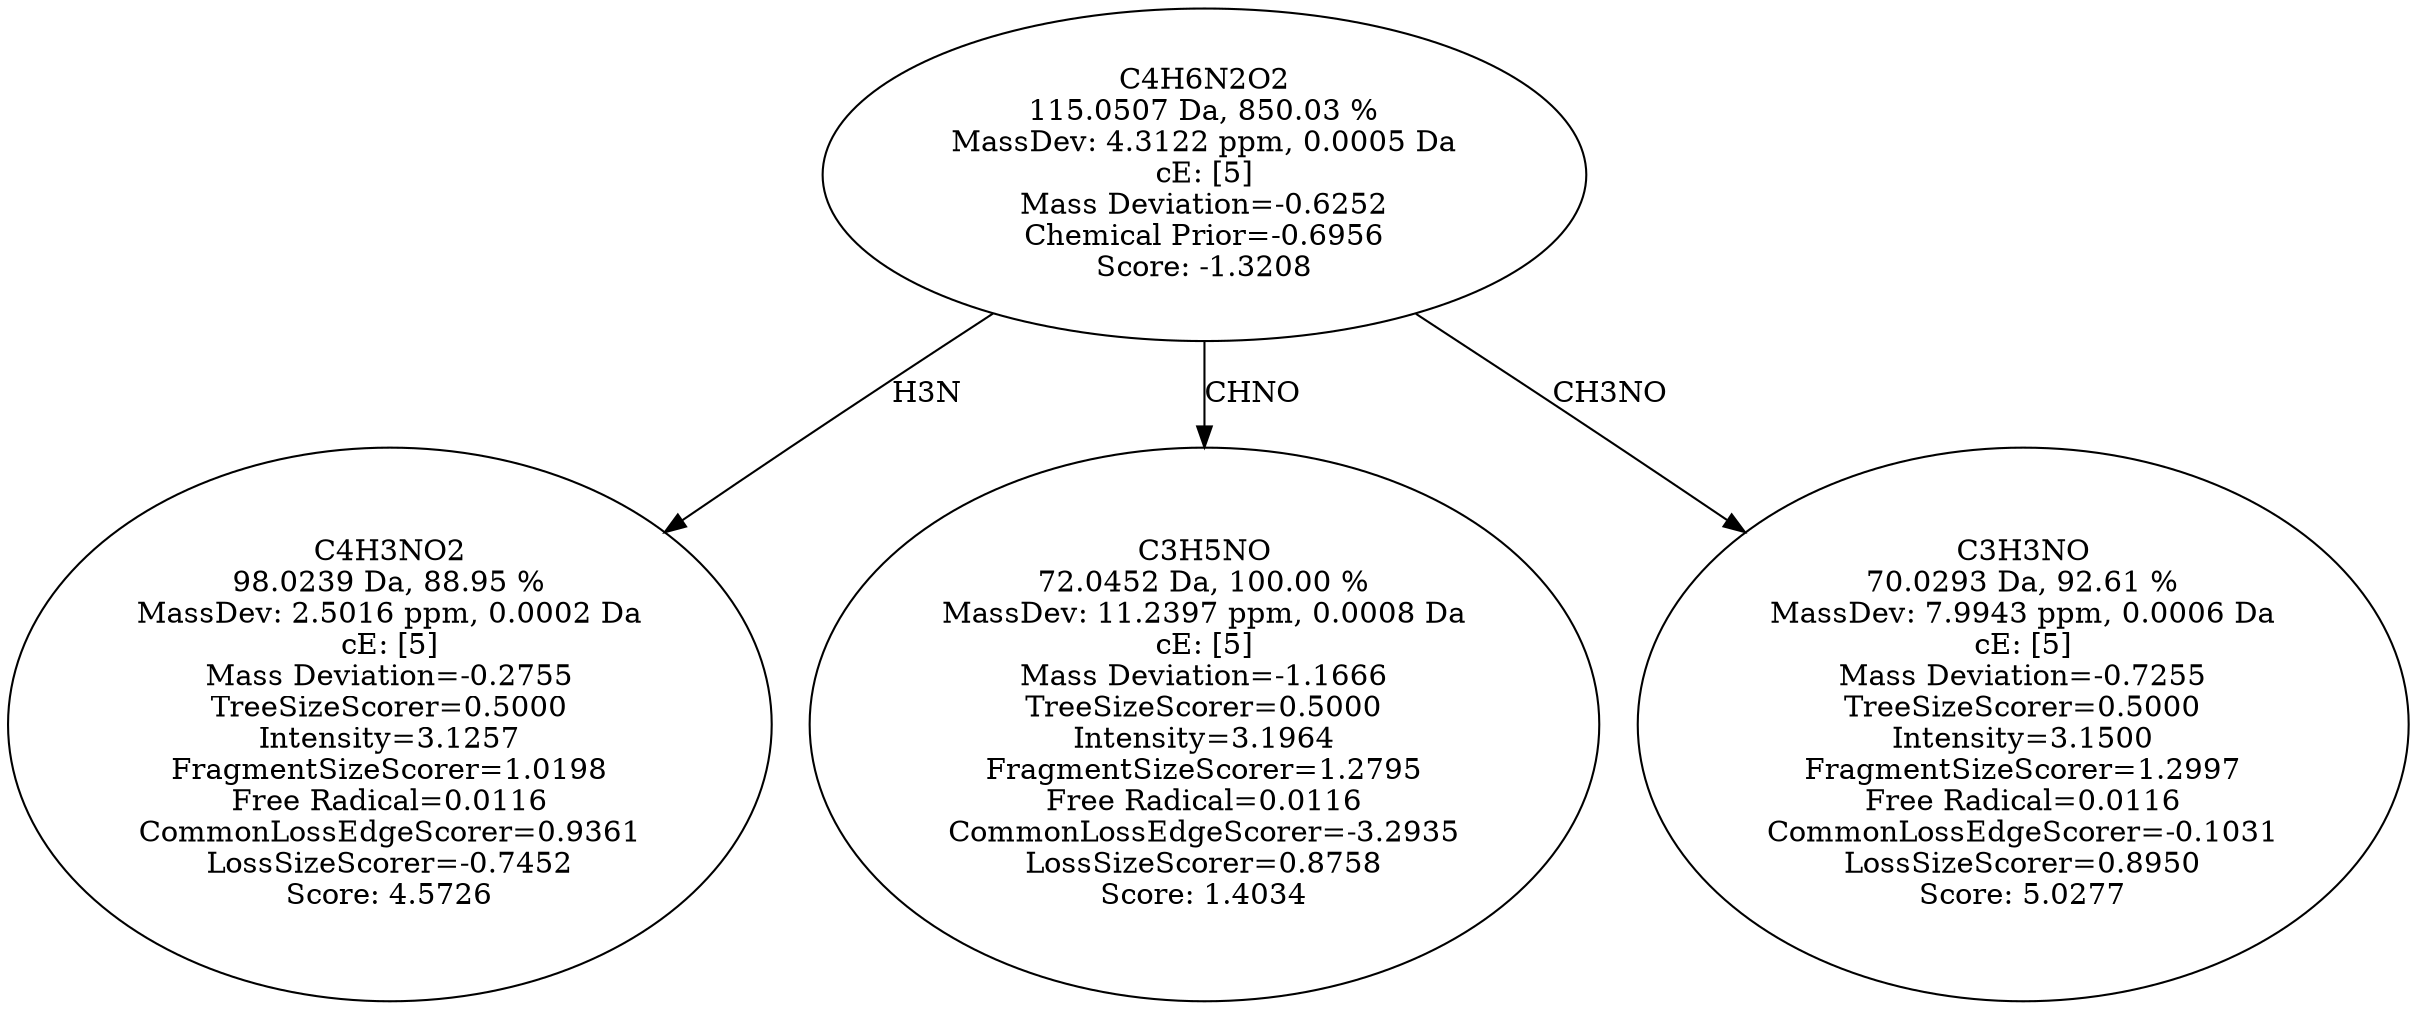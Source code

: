 strict digraph {
v1 [label="C4H3NO2\n98.0239 Da, 88.95 %\nMassDev: 2.5016 ppm, 0.0002 Da\ncE: [5]\nMass Deviation=-0.2755\nTreeSizeScorer=0.5000\nIntensity=3.1257\nFragmentSizeScorer=1.0198\nFree Radical=0.0116\nCommonLossEdgeScorer=0.9361\nLossSizeScorer=-0.7452\nScore: 4.5726"];
v2 [label="C3H5NO\n72.0452 Da, 100.00 %\nMassDev: 11.2397 ppm, 0.0008 Da\ncE: [5]\nMass Deviation=-1.1666\nTreeSizeScorer=0.5000\nIntensity=3.1964\nFragmentSizeScorer=1.2795\nFree Radical=0.0116\nCommonLossEdgeScorer=-3.2935\nLossSizeScorer=0.8758\nScore: 1.4034"];
v3 [label="C3H3NO\n70.0293 Da, 92.61 %\nMassDev: 7.9943 ppm, 0.0006 Da\ncE: [5]\nMass Deviation=-0.7255\nTreeSizeScorer=0.5000\nIntensity=3.1500\nFragmentSizeScorer=1.2997\nFree Radical=0.0116\nCommonLossEdgeScorer=-0.1031\nLossSizeScorer=0.8950\nScore: 5.0277"];
v4 [label="C4H6N2O2\n115.0507 Da, 850.03 %\nMassDev: 4.3122 ppm, 0.0005 Da\ncE: [5]\nMass Deviation=-0.6252\nChemical Prior=-0.6956\nScore: -1.3208"];
v4 -> v1 [label="H3N"];
v4 -> v2 [label="CHNO"];
v4 -> v3 [label="CH3NO"];
}